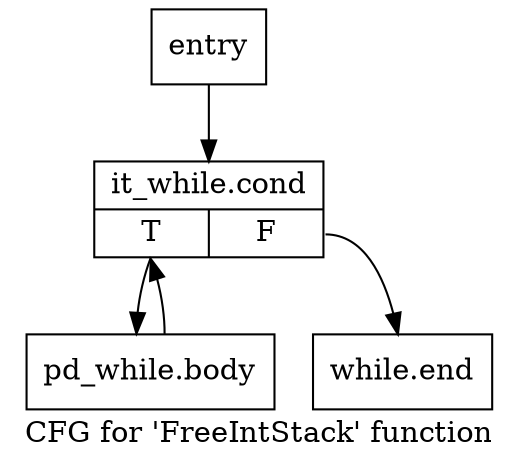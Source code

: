 digraph "CFG for 'FreeIntStack' function" {
	label="CFG for 'FreeIntStack' function";

	Node0x2e556f0 [shape=record,label="{entry}"];
	Node0x2e556f0 -> Node0x2e55740;
	Node0x2e55740 [shape=record,label="{it_while.cond|{<s0>T|<s1>F}}"];
	Node0x2e55740:s0 -> Node0x2e55b40;
	Node0x2e55740:s1 -> Node0x2e55b90;
	Node0x2e55b40 [shape=record,label="{pd_while.body}"];
	Node0x2e55b40 -> Node0x2e55740;
	Node0x2e55b90 [shape=record,label="{while.end}"];
}

